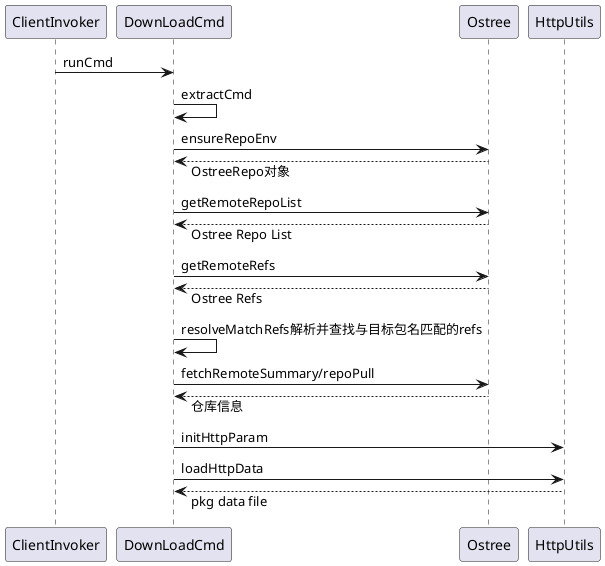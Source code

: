 @startuml
skinparam responseMessageBelowArrow true
ClientInvoker -> DownLoadCmd : runCmd
DownLoadCmd -> DownLoadCmd : extractCmd
DownLoadCmd -> Ostree : ensureRepoEnv
DownLoadCmd <-- Ostree : OstreeRepo对象
DownLoadCmd -> Ostree : getRemoteRepoList
DownLoadCmd <-- Ostree : Ostree Repo List
DownLoadCmd -> Ostree : getRemoteRefs
DownLoadCmd <-- Ostree : Ostree Refs
DownLoadCmd -> DownLoadCmd : resolveMatchRefs解析并查找与目标包名匹配的refs
DownLoadCmd -> Ostree : fetchRemoteSummary/repoPull
DownLoadCmd <-- Ostree : 仓库信息
DownLoadCmd -> HttpUtils : initHttpParam
DownLoadCmd -> HttpUtils : loadHttpData
DownLoadCmd <-- HttpUtils : pkg data file
@enduml